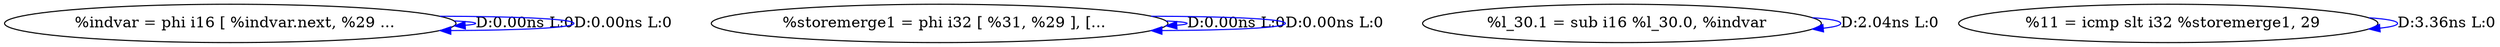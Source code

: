 digraph {
Node0x2bf9d70[label="  %indvar = phi i16 [ %indvar.next, %29 ..."];
Node0x2bf9d70 -> Node0x2bf9d70[label="D:0.00ns L:0",color=blue];
Node0x2bf9d70 -> Node0x2bf9d70[label="D:0.00ns L:0",color=blue];
Node0x2bf9e50[label="  %storemerge1 = phi i32 [ %31, %29 ], [..."];
Node0x2bf9e50 -> Node0x2bf9e50[label="D:0.00ns L:0",color=blue];
Node0x2bf9e50 -> Node0x2bf9e50[label="D:0.00ns L:0",color=blue];
Node0x2bf9f30[label="  %l_30.1 = sub i16 %l_30.0, %indvar"];
Node0x2bf9f30 -> Node0x2bf9f30[label="D:2.04ns L:0",color=blue];
Node0x2bfa140[label="  %11 = icmp slt i32 %storemerge1, 29"];
Node0x2bfa140 -> Node0x2bfa140[label="D:3.36ns L:0",color=blue];
}
